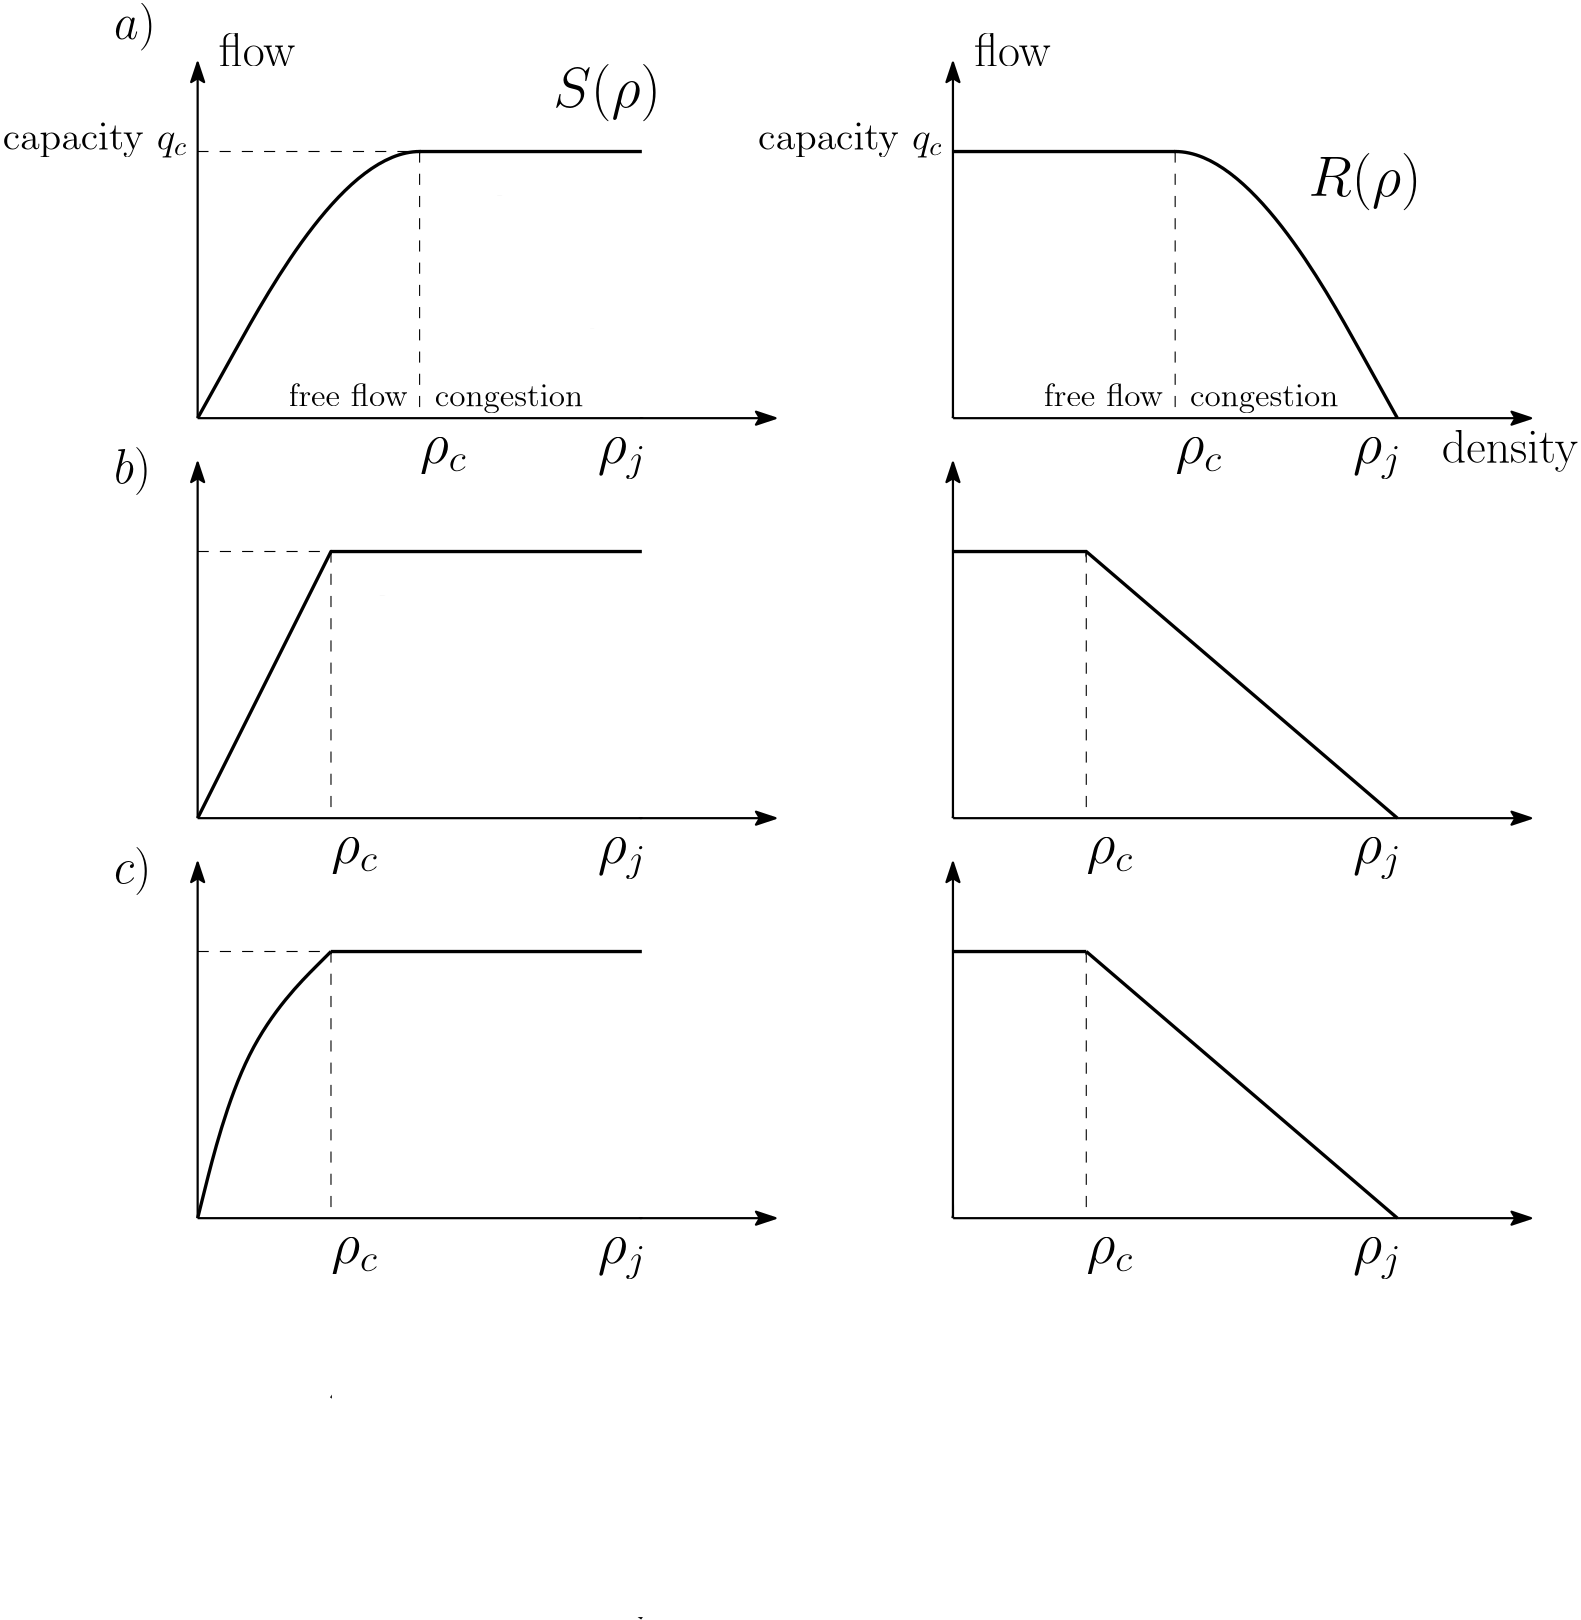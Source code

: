 <?xml version="1.0"?>
<!DOCTYPE ipe SYSTEM "ipe.dtd">
<ipe version="70010" creator="Ipe 7.0.10">
<info created="D:20120324191558" modified="D:20120503222641"/>
<ipestyle name="basic">
<symbol name="arrow/arc(spx)">
<path stroke="sym-stroke" fill="sym-stroke" pen="sym-pen">
0 0 m
-1 0.333 l
-1 -0.333 l
h
</path>
</symbol>
<symbol name="arrow/farc(spx)">
<path stroke="sym-stroke" fill="white" pen="sym-pen">
0 0 m
-1 0.333 l
-1 -0.333 l
h
</path>
</symbol>
<symbol name="mark/circle(sx)" transformations="translations">
<path fill="sym-stroke">
0.6 0 0 0.6 0 0 e
0.4 0 0 0.4 0 0 e
</path>
</symbol>
<symbol name="mark/disk(sx)" transformations="translations">
<path fill="sym-stroke">
0.6 0 0 0.6 0 0 e
</path>
</symbol>
<symbol name="mark/fdisk(sfx)" transformations="translations">
<group>
<path fill="sym-stroke" fillrule="eofill">
0.6 0 0 0.6 0 0 e
0.4 0 0 0.4 0 0 e
</path>
<path fill="sym-fill">
0.4 0 0 0.4 0 0 e
</path>
</group>
</symbol>
<symbol name="mark/box(sx)" transformations="translations">
<path fill="sym-stroke" fillrule="eofill">
-0.6 -0.6 m
0.6 -0.6 l
0.6 0.6 l
-0.6 0.6 l
h
-0.4 -0.4 m
0.4 -0.4 l
0.4 0.4 l
-0.4 0.4 l
h
</path>
</symbol>
<symbol name="mark/square(sx)" transformations="translations">
<path fill="sym-stroke">
-0.6 -0.6 m
0.6 -0.6 l
0.6 0.6 l
-0.6 0.6 l
h
</path>
</symbol>
<symbol name="mark/fsquare(sfx)" transformations="translations">
<group>
<path fill="sym-stroke" fillrule="eofill">
-0.6 -0.6 m
0.6 -0.6 l
0.6 0.6 l
-0.6 0.6 l
h
-0.4 -0.4 m
0.4 -0.4 l
0.4 0.4 l
-0.4 0.4 l
h
</path>
<path fill="sym-fill">
-0.4 -0.4 m
0.4 -0.4 l
0.4 0.4 l
-0.4 0.4 l
h
</path>
</group>
</symbol>
<symbol name="mark/cross(sx)" transformations="translations">
<group>
<path fill="sym-stroke">
-0.43 -0.57 m
0.57 0.43 l
0.43 0.57 l
-0.57 -0.43 l
h
</path>
<path fill="sym-stroke">
-0.43 0.57 m
0.57 -0.43 l
0.43 -0.57 l
-0.57 0.43 l
h
</path>
</group>
</symbol>
<symbol name="arrow/fnormal(spx)">
<path stroke="sym-stroke" fill="white" pen="sym-pen">
0 0 m
-1 0.333 l
-1 -0.333 l
h
</path>
</symbol>
<symbol name="arrow/pointed(spx)">
<path stroke="sym-stroke" fill="sym-stroke" pen="sym-pen">
0 0 m
-1 0.333 l
-0.8 0 l
-1 -0.333 l
h
</path>
</symbol>
<symbol name="arrow/fpointed(spx)">
<path stroke="sym-stroke" fill="white" pen="sym-pen">
0 0 m
-1 0.333 l
-0.8 0 l
-1 -0.333 l
h
</path>
</symbol>
<symbol name="arrow/linear(spx)">
<path stroke="sym-stroke" pen="sym-pen">
-1 0.333 m
0 0 l
-1 -0.333 l
</path>
</symbol>
<symbol name="arrow/fdouble(spx)">
<path stroke="sym-stroke" fill="white" pen="sym-pen">
0 0 m
-1 0.333 l
-1 -0.333 l
h
-1 0 m
-2 0.333 l
-2 -0.333 l
h
</path>
</symbol>
<symbol name="arrow/double(spx)">
<path stroke="sym-stroke" fill="sym-stroke" pen="sym-pen">
0 0 m
-1 0.333 l
-1 -0.333 l
h
-1 0 m
-2 0.333 l
-2 -0.333 l
h
</path>
</symbol>
<pen name="heavier" value="0.8"/>
<pen name="fat" value="1.2"/>
<pen name="ultrafat" value="2"/>
<symbolsize name="large" value="5"/>
<symbolsize name="small" value="2"/>
<symbolsize name="tiny" value="1.1"/>
<arrowsize name="large" value="10"/>
<arrowsize name="small" value="5"/>
<arrowsize name="tiny" value="3"/>
<color name="red" value="1 0 0"/>
<color name="green" value="0 1 0"/>
<color name="blue" value="0 0 1"/>
<color name="yellow" value="1 1 0"/>
<color name="orange" value="1 0.647 0"/>
<color name="gold" value="1 0.843 0"/>
<color name="purple" value="0.627 0.125 0.941"/>
<color name="gray" value="0.745"/>
<color name="brown" value="0.647 0.165 0.165"/>
<color name="navy" value="0 0 0.502"/>
<color name="pink" value="1 0.753 0.796"/>
<color name="seagreen" value="0.18 0.545 0.341"/>
<color name="turquoise" value="0.251 0.878 0.816"/>
<color name="violet" value="0.933 0.51 0.933"/>
<color name="darkblue" value="0 0 0.545"/>
<color name="darkcyan" value="0 0.545 0.545"/>
<color name="darkgray" value="0.663"/>
<color name="darkgreen" value="0 0.392 0"/>
<color name="darkmagenta" value="0.545 0 0.545"/>
<color name="darkorange" value="1 0.549 0"/>
<color name="darkred" value="0.545 0 0"/>
<color name="lightblue" value="0.678 0.847 0.902"/>
<color name="lightcyan" value="0.878 1 1"/>
<color name="lightgray" value="0.827"/>
<color name="lightgreen" value="0.565 0.933 0.565"/>
<color name="lightyellow" value="1 1 0.878"/>
<dashstyle name="dashed" value="[4] 0"/>
<dashstyle name="dotted" value="[1 3] 0"/>
<dashstyle name="dash dotted" value="[4 2 1 2] 0"/>
<dashstyle name="dash dot dotted" value="[4 2 1 2 1 2] 0"/>
<textsize name="large" value="\large"/>
<textsize name="Large" value="\Large"/>
<textsize name="LARGE" value="\LARGE"/>
<textsize name="huge" value="\huge"/>
<textsize name="Huge" value="\Huge"/>
<textsize name="small" value="\small"/>
<textsize name="footnote" value="\footnotesize"/>
<textsize name="tiny" value="\tiny"/>
<textstyle name="center" begin="\begin{center}" end="\end{center}"/>
<textstyle name="itemize" begin="\begin{itemize}" end="\end{itemize}"/>
<textstyle name="item" begin="\begin{itemize}\item{}" end="\end{itemize}"/>
<gridsize name="4 pts" value="4"/>
<gridsize name="8 pts (~3 mm)" value="8"/>
<gridsize name="16 pts (~6 mm)" value="16"/>
<gridsize name="32 pts (~12 mm)" value="32"/>
<gridsize name="10 pts (~3.5 mm)" value="10"/>
<gridsize name="20 pts (~7 mm)" value="20"/>
<gridsize name="14 pts (~5 mm)" value="14"/>
<gridsize name="28 pts (~10 mm)" value="28"/>
<gridsize name="56 pts (~20 mm)" value="56"/>
<anglesize name="90 deg" value="90"/>
<anglesize name="60 deg" value="60"/>
<anglesize name="45 deg" value="45"/>
<anglesize name="30 deg" value="30"/>
<anglesize name="22.5 deg" value="22.5"/>
<tiling name="falling" angle="-60" step="4" width="1"/>
<tiling name="rising" angle="30" step="4" width="1"/>
</ipestyle>
<page>
<layer name="alpha"/>
<view layers="alpha" active="alpha"/>
<path layer="alpha" matrix="1 0 0 1.5 16 112" stroke="black" pen="fat">
336 256 m
416 352
496 256 s
</path>
<path matrix="1 0 0 1 16 128" stroke="black" pen="fat">
336 224 m
384 320 l
496 224 l
</path>
<path matrix="1 0 0 1 16 160" stroke="black" pen="fat">
336 48 m
352 112
384 144 s
</path>
<path matrix="1 0 0 1 16 160" stroke="black" pen="fat">
384 144 m
496 48 l
496 48 l
</path>
<text matrix="1 0 0 1 16 96" transformations="translations" pos="416 384" stroke="black" type="label" valign="baseline" size="huge">$\rho_{c}$</text>
<text matrix="1 0 0 1 -16 -48" transformations="translations" pos="416 384" stroke="black" type="label" valign="baseline" size="huge">$\rho_{c}$</text>
<text matrix="1 0 0 1 -16 -192" transformations="translations" pos="416 384" stroke="black" type="label" valign="baseline" size="huge">$\rho_{c}$</text>
<text matrix="1 0 0 1 288 448" transformations="translations" pos="240 32" stroke="black" type="label" valign="baseline" size="LARGE">density</text>
<text matrix="1 0 0 1 -8.37082 446.649" transformations="translations" pos="368 176" stroke="black" type="label" valign="baseline" size="LARGE">flow</text>
<text matrix="1 0 0 1 -6.15385 96.769" transformations="translations" pos="288 496" stroke="black" type="label" valign="baseline" size="Large">capacity $q_{c}$</text>
<text matrix="1 0 0 1 0 96" transformations="translations" pos="480 480" stroke="black" type="label" valign="baseline" size="huge">$R(\rho)$</text>
<text matrix="1 0 0 1 69.3756 84.277" transformations="translations" pos="368 416" stroke="black" type="label" valign="baseline" size="large">congestion</text>
<text matrix="1 0 0 1 16.7327 84.277" transformations="translations" pos="368 416" stroke="black" type="label" valign="baseline" size="large">free flow</text>
<text matrix="1 0 0 1 80 -48" transformations="translations" pos="416 384" stroke="black" type="label" valign="baseline" size="huge">$\rho_{j}$</text>
<text matrix="1 0 0 1 80 96" transformations="translations" pos="416 384" stroke="black" type="label" valign="baseline" size="huge">$\rho_{j}$</text>
<text matrix="1 0 0 1 80 -192" transformations="translations" pos="416 384" stroke="black" type="label" valign="baseline" size="huge">$\rho_{j}$</text>
<path matrix="1 0 0 1 16.0936 240" stroke="black" pen="heavier" arrow="pointed/normal">
64 256 m
64 384 l
</path>
<path matrix="1 0 0 1.5 -255.906 112" stroke="black" pen="fat">
336 256 m
416 352
496 256 s
</path>
<path matrix="1 0 0 1 16.0936 96" stroke="black" pen="heavier" arrow="pointed/normal">
64 256 m
64 384 l
</path>
<path matrix="1 0 0 1 16.0936 -48" stroke="black" pen="heavier" arrow="pointed/normal">
64 256 m
64 384 l
</path>
<path matrix="1 0 0 1 -255.906 128" stroke="black" pen="fat">
336 224 m
384 320 l
496 224 l
</path>
<path matrix="1 0 0 1 -255.906 160" stroke="black" pen="fat">
336 48 m
352 112
384 144 s
</path>
<path matrix="1 0 0 1 -255.906 160" stroke="black" pen="fat">
384 144 m
496 48 l
496 48 l
</path>
<text matrix="1 0 0 1 -255.906 96" transformations="translations" pos="416 384" stroke="black" type="label" valign="baseline" size="huge">$\rho_{c}$</text>
<text matrix="1 0 0 1 -287.906 -48" transformations="translations" pos="416 384" stroke="black" type="label" valign="baseline" size="huge">$\rho_{c}$</text>
<text matrix="1 0 0 1 -287.906 -192" transformations="translations" pos="416 384" stroke="black" type="label" valign="baseline" size="huge">$\rho_{c}$</text>
<text matrix="1 0 0 1 -280.277 446.649" transformations="translations" pos="368 176" stroke="black" type="label" valign="baseline" size="LARGE">flow</text>
<text matrix="1 0 0 1 -278.06 96.769" transformations="translations" pos="288 496" stroke="black" type="label" valign="baseline" size="Large">capacity $q_{c}$</text>
<text matrix="1 0 0 1 -271.906 128" transformations="translations" pos="480 480" stroke="black" type="label" valign="baseline" size="huge">$S(\rho)$</text>
<text matrix="1 0 0 1 -202.531 84.277" transformations="translations" pos="368 416" stroke="black" type="label" valign="baseline" size="large">congestion</text>
<text matrix="1 0 0 1 -255.174 84.277" transformations="translations" pos="368 416" stroke="black" type="label" valign="baseline" size="large">free flow</text>
<text matrix="1 0 0 1 -191.906 -48" transformations="translations" pos="416 384" stroke="black" type="label" valign="baseline" size="huge">$\rho_{j}$</text>
<text matrix="1 0 0 1 -191.906 96" transformations="translations" pos="416 384" stroke="black" type="label" valign="baseline" size="huge">$\rho_{j}$</text>
<text matrix="1 0 0 1 -191.906 -192" transformations="translations" pos="416 384" stroke="black" type="label" valign="baseline" size="huge">$\rho_{j}$</text>
<path matrix="1 0 0 1 -271.906 -176" stroke="black" pen="fat">
400 320 m
512 240 l
</path>
<path matrix="1 0 0 1 0.414352 -176" fill="white">
160 784 m
160 752 l
192 752 l
192 784 l
h
</path>
<path matrix="1 0 0 1 11.1871 -207.905" fill="white">
160 784 m
160 752 l
192 752 l
192 784 l
h
</path>
<path matrix="1 0 0 1 32.1119 -223.858" fill="white">
160 784 m
160 752 l
192 752 l
192 784 l
h
</path>
<path matrix="1 0 0 1 60.495 -255.604" fill="white">
160 784 m
160 752 l
192 752 l
192 784 l
h
</path>
<path matrix="1 0 0 1 0 -176" stroke="black" fill="white" pen="fat">
240 768 m
160 768 l
</path>
<path matrix="1 0 0 1 -20.8129 -351.905" fill="white">
160 784 m
160 752 l
192 752 l
192 784 l
h
</path>
<path matrix="1 0 0 1 -31.5856 -320" fill="white">
160 784 m
160 752 l
192 752 l
192 784 l
h
</path>
<path matrix="1 0 0 1 0.1119 -367.858" fill="white">
160 784 m
160 752 l
192 752 l
192 784 l
h
</path>
<path matrix="1 0 0 1 60.495 -399.604" fill="white">
160 784 m
160 752 l
192 752 l
192 784 l
h
</path>
<path matrix="1 0 0 1 29.3237 -384.639" fill="white">
160 784 m
160 752 l
192 752 l
192 784 l
h
</path>
<path matrix="1 0 0 1 -10.5111 -511.816" fill="white">
160 784 m
160 752 l
192 752 l
192 784 l
h
</path>
<path matrix="1 0 0 1 60.495 -543.604" fill="white">
160 784 m
160 752 l
192 752 l
192 784 l
h
</path>
<path matrix="1 0 0 1 29.3237 -528.639" fill="white">
160 784 m
160 752 l
192 752 l
192 784 l
h
</path>
<path matrix="1 0 0 1 4.73134 -509.56" fill="white">
160 784 m
160 752 l
192 752 l
192 784 l
h
</path>
<path matrix="1 0 0 1 -19.1148 -486.483" fill="white">
160 784 m
160 752 l
192 752 l
192 784 l
h
</path>
<path matrix="1 0 0 1 -31.5856 -464" fill="white">
160 784 m
160 752 l
192 752 l
192 784 l
h
</path>
<path matrix="1 0 0 1 60.495 -687.604" fill="white">
160 784 m
160 752 l
192 752 l
192 784 l
h
</path>
<path matrix="1 0 0 1 36.8257 -676.987" fill="white">
160 784 m
160 752 l
192 752 l
192 784 l
h
</path>
<path matrix="1 0 0 1 6.82572 -660.064" fill="white">
160 784 m
160 752 l
192 752 l
192 784 l
h
</path>
<path matrix="1 0 0 1 -20.8666 -640.833" fill="white">
160 784 m
160 752 l
192 752 l
192 784 l
h
</path>
<path matrix="1 0 0 1 -31.5856 -624" fill="white">
160 784 m
160 752 l
192 752 l
192 784 l
h
</path>
<path matrix="1 0 0 1 0 -176" stroke="black" fill="white" pen="fat">
128 480 m
240 480 l
</path>
<path matrix="1 0 0 1 0 -176" stroke="black" fill="white" pen="fat">
128 624 m
240 624 l
</path>
<path matrix="1 0 0 1 192.397 -255.565" fill="white">
160 784 m
160 752 l
192 752 l
192 784 l
h
</path>
<path matrix="1 0 0 1 192.397 -399.565" fill="white">
160 784 m
160 752 l
192 752 l
192 784 l
h
</path>
<path matrix="1 0 0 1 192.397 -543.565" fill="white">
160 784 m
160 752 l
192 752 l
192 784 l
h
</path>
<path matrix="1 0 0 1 239.654 -175.718" fill="white">
160 784 m
160 752 l
192 752 l
192 784 l
h
</path>
<path matrix="1 0 0 1 207.654 -319.718" fill="white">
160 784 m
160 752 l
192 752 l
192 784 l
h
</path>
<path matrix="1 0 0 1 207.654 -463.718" fill="white">
160 784 m
160 752 l
192 752 l
192 784 l
h
</path>
<path matrix="1 0 0 1 207.654 -623.718" fill="white">
160 784 m
160 752 l
192 752 l
192 784 l
h
</path>
<path matrix="1 0 0 1 196.607 -661.87" fill="white">
160 784 m
160 752 l
192 752 l
192 784 l
h
</path>
<path matrix="1 0 0 1 201.859 -644.013" fill="white">
160 784 m
160 752 l
192 752 l
192 784 l
h
</path>
<path matrix="1 0 0 1 196.257 -516.567" fill="white">
160 784 m
160 752 l
192 752 l
192 784 l
h
</path>
<path matrix="1 0 0 1 201.509 -488.206" fill="white">
160 784 m
160 752 l
192 752 l
192 784 l
h
</path>
<path matrix="1 0 0 1 197.657 -371.263" fill="white">
160 784 m
160 752 l
192 752 l
192 784 l
h
</path>
<path matrix="1 0 0 1 205.71 -347.105" fill="white">
160 784 m
160 752 l
192 752 l
192 784 l
h
</path>
<path matrix="1 0 0 1 208.161 -224.91" fill="white">
160 784 m
160 752 l
192 752 l
192 784 l
h
</path>
<path matrix="1 0 0 1 219.715 -200.401" fill="white">
160 784 m
160 752 l
192 752 l
192 784 l
h
</path>
<path matrix="1 0 0 1 0 -176" stroke="black" fill="white" pen="fat">
352 768 m
432 768 l
</path>
<path matrix="1 0 0 1 0 -176" stroke="black" fill="white" pen="fat">
352 624 m
400 624 l
</path>
<path matrix="1 0 0 1 0 -176" stroke="black" fill="white" pen="fat">
352 480 m
400 480 l
</path>
<path matrix="0.6 0 0 1 -121.506 96" stroke="black" dash="dashed">
336 352 m
416 352 l
416 256 l
</path>
<path matrix="0.6 0 0 1 -121.506 -48" stroke="black" dash="dashed">
336 352 m
416 352 l
416 256 l
</path>
<path stroke="black" dash="dashed">
80 592 m
160 592 l
160 496 l
</path>
<path matrix="1 0 0 1 16.0936 240" stroke="black" pen="heavier" arrow="pointed/normal">
64 256 m
272 256 l
</path>
<path matrix="1 0 0 1 16.0936 96" stroke="black" pen="heavier" arrow="pointed/normal">
64 256 m
272 256 l
</path>
<path matrix="1 0 0 1 16.0936 -48" stroke="black" pen="heavier" arrow="pointed/normal">
64 256 m
272 256 l
</path>
<path matrix="1 0 0 1 288.094 -48" stroke="black" pen="heavier" arrow="pointed/normal">
64 256 m
272 256 l
</path>
<path matrix="1 0 0 1 288.094 96" stroke="black" pen="heavier" arrow="pointed/normal">
64 256 m
272 256 l
</path>
<path matrix="1 0 0 1 288.094 240" stroke="black" pen="heavier" arrow="pointed/normal">
64 256 m
272 256 l
</path>
<path stroke="black" dash="dashed">
400 448 m
400 352 l
</path>
<path stroke="black" dash="dashed">
400 304 m
400 208 l
</path>
<path stroke="black" dash="dashed">
432 592 m
432 496 l
</path>
<path matrix="1 0 0 1 288 96" stroke="black" pen="heavier" arrow="pointed/normal">
64 256 m
64 384 l
</path>
<path matrix="1 0 0 1 288 -48" stroke="black" pen="heavier" arrow="pointed/normal">
64 256 m
64 384 l
</path>
<path matrix="1 0 0 1 288 240" stroke="black" pen="heavier" arrow="pointed/normal">
64 256 m
64 384 l
</path>
<text transformations="translations" pos="50 632.648" stroke="black" type="label" valign="baseline" size="LARGE">$a)$</text>
<text matrix="1 0 0 1 0 -160" transformations="translations" pos="50 632.648" stroke="black" type="label" valign="baseline" size="LARGE">$b)$</text>
<text matrix="1 0 0 1 0 -304" transformations="translations" pos="50 632.648" stroke="black" type="label" valign="baseline" size="LARGE">$c)$</text>
</page>
</ipe>
